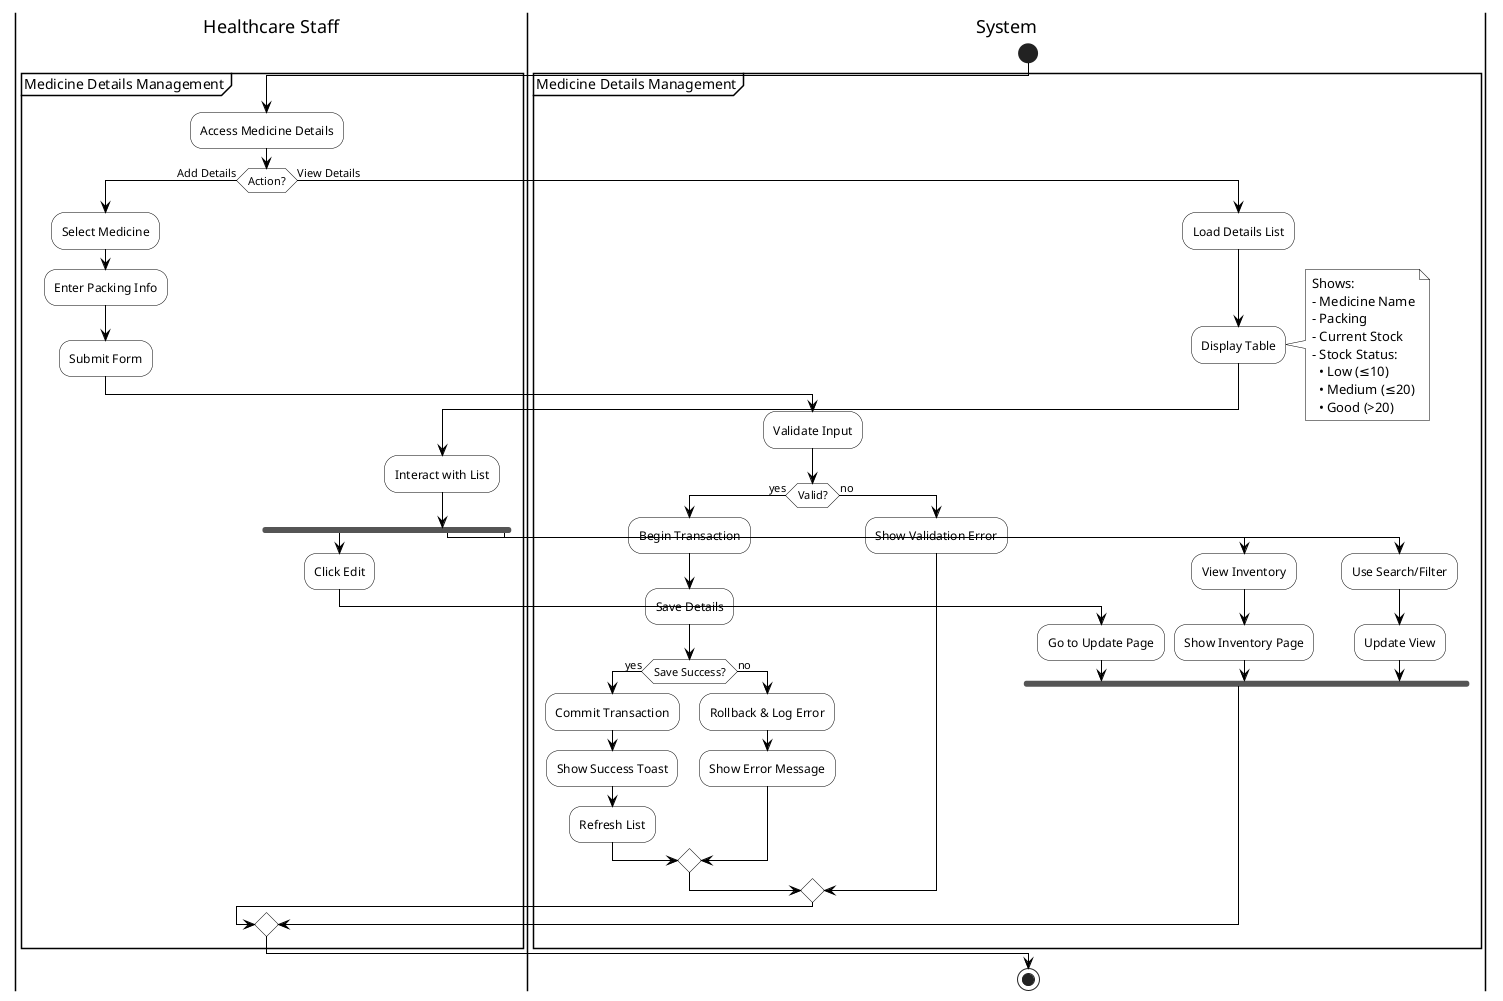 @startuml Medicine Details Activity
skinparam monochrome true
skinparam shadowing false
skinparam ActivityBackgroundColor white
skinparam ActivityBorderColor black
skinparam ArrowColor black
skinparam NoteBackgroundColor white
skinparam NoteBorderColor black

|Healthcare Staff|
|System|

start

partition "Medicine Details Management" {
  |Healthcare Staff|
  :Access Medicine Details;
  
  if (Action?) then (Add Details)
    :Select Medicine;
    :Enter Packing Info;
    :Submit Form;
    
    |System|
    :Validate Input;
    
    if (Valid?) then (yes)
      :Begin Transaction;
      :Save Details;
      
      if (Save Success?) then (yes)
        :Commit Transaction;
        :Show Success Toast;
        :Refresh List;
      else (no)
        :Rollback & Log Error;
        :Show Error Message;
      endif
    else (no)
      :Show Validation Error;
    endif
    
  else (View Details)
    |System|
    :Load Details List;
    :Display Table;
    note right
      Shows:
      - Medicine Name
      - Packing
      - Current Stock
      - Stock Status:
        • Low (≤10)
        • Medium (≤20)
        • Good (>20)
    end note
    
    |Healthcare Staff|
    :Interact with List;
    
    fork
      :Click Edit;
      |System|
      :Go to Update Page;
    fork again
      :View Inventory;
      |System|
      :Show Inventory Page;
    fork again
      :Use Search/Filter;
      |System|
      :Update View;
    end fork
  endif
}

stop

@enduml 
